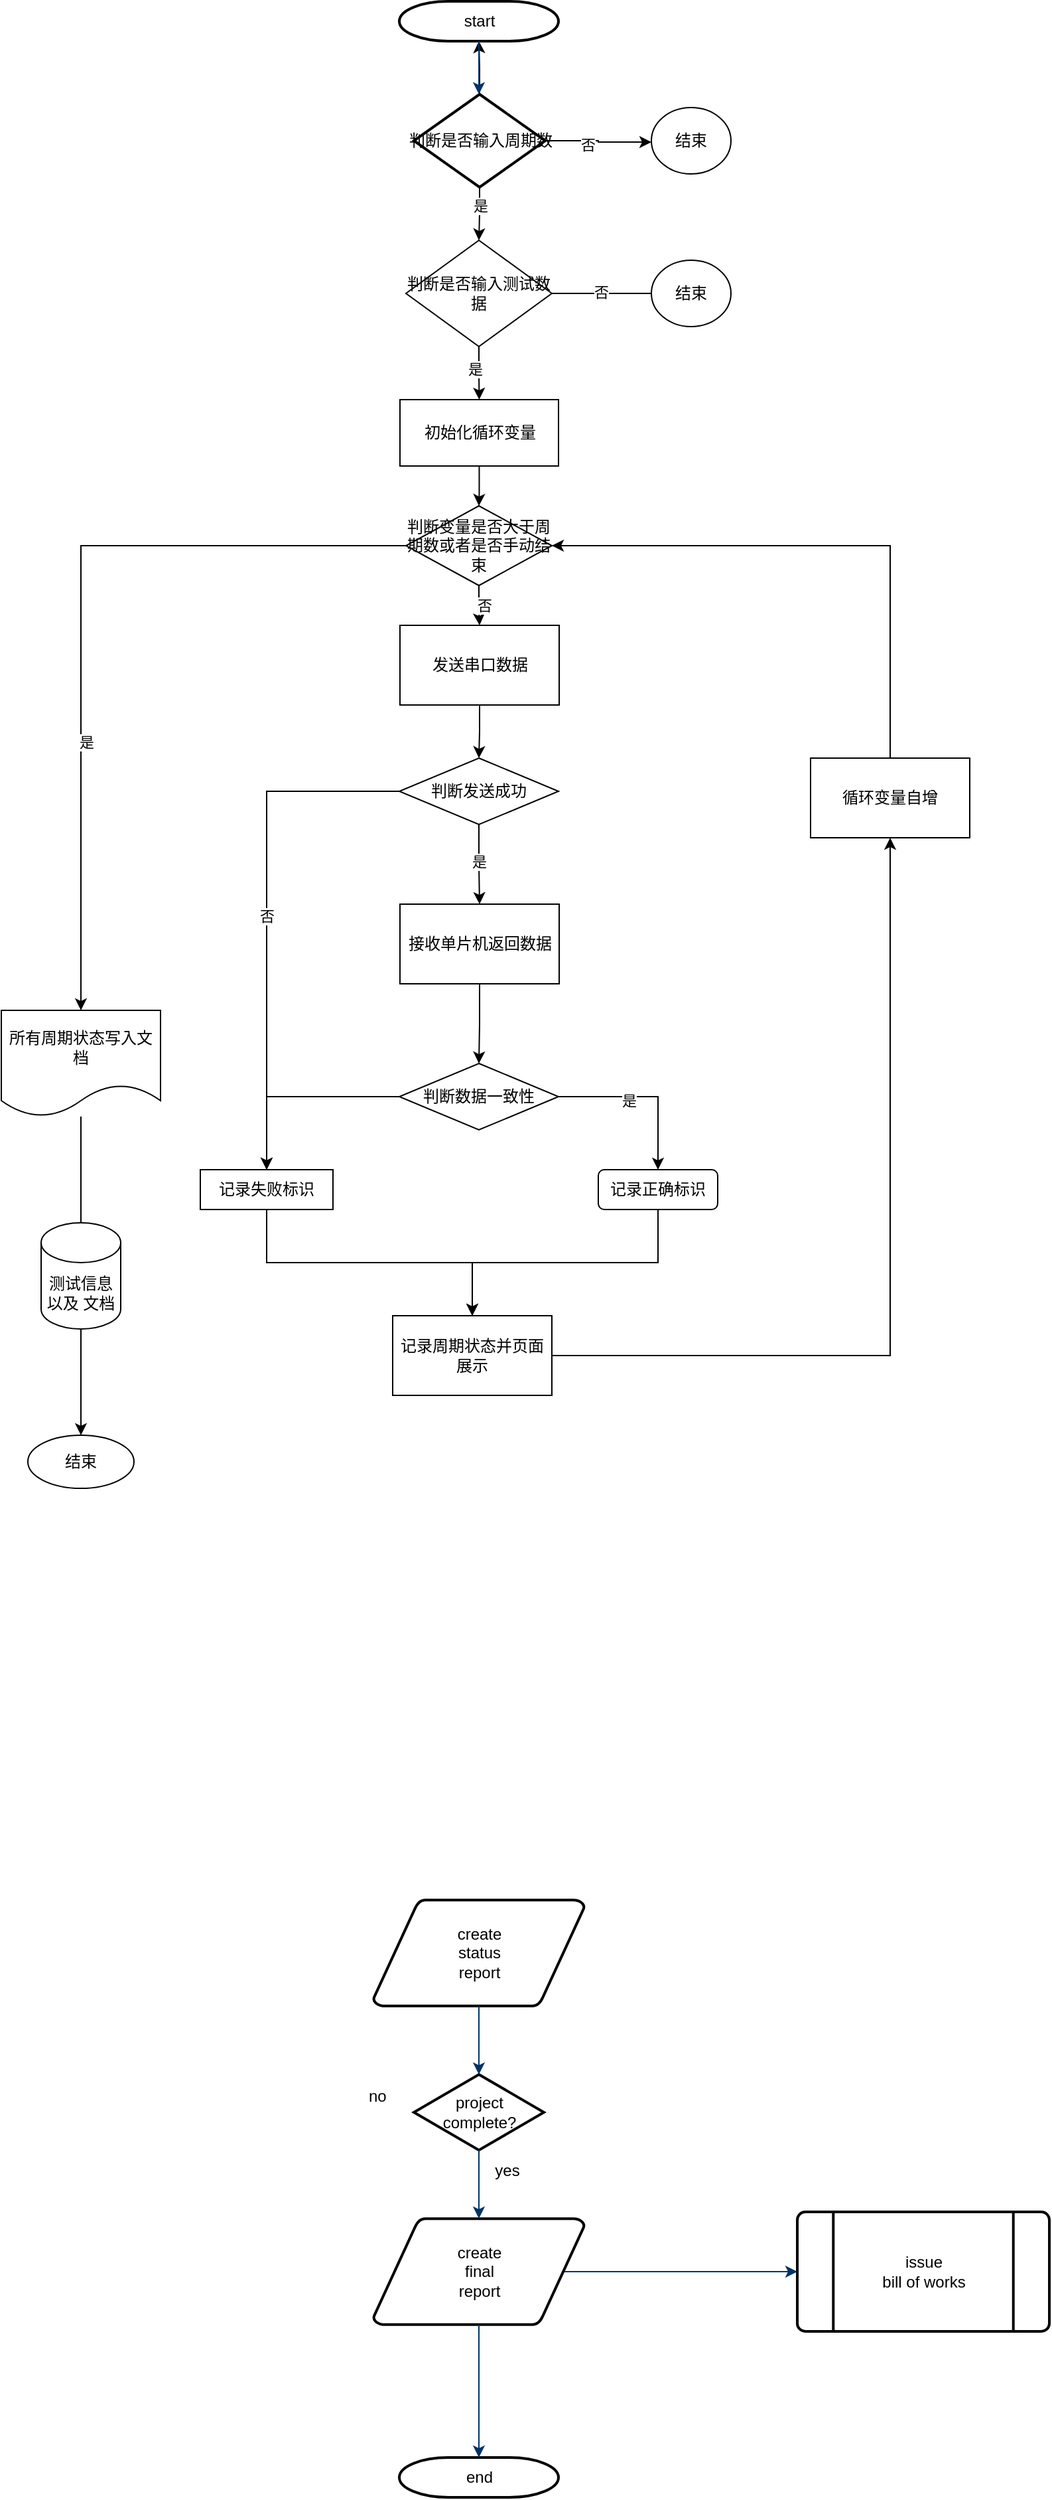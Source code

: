 <mxfile version="21.5.2" type="github">
  <diagram id="6a731a19-8d31-9384-78a2-239565b7b9f0" name="Page-1">
    <mxGraphModel dx="1946" dy="565" grid="1" gridSize="10" guides="1" tooltips="1" connect="1" arrows="1" fold="1" page="1" pageScale="1" pageWidth="1169" pageHeight="827" background="none" math="0" shadow="0">
      <root>
        <mxCell id="0" />
        <mxCell id="1" parent="0" />
        <mxCell id="2" value="start" style="shape=mxgraph.flowchart.terminator;strokeWidth=2;gradientColor=none;gradientDirection=north;fontStyle=0;html=1;" parent="1" vertex="1">
          <mxGeometry x="260" y="60" width="120" height="30" as="geometry" />
        </mxCell>
        <mxCell id="E7DTmkNFpHFhof6iy4eP-55" value="" style="edgeStyle=orthogonalEdgeStyle;rounded=0;orthogonalLoop=1;jettySize=auto;html=1;" edge="1" parent="1" source="6" target="2">
          <mxGeometry relative="1" as="geometry" />
        </mxCell>
        <mxCell id="E7DTmkNFpHFhof6iy4eP-58" style="edgeStyle=orthogonalEdgeStyle;rounded=0;orthogonalLoop=1;jettySize=auto;html=1;exitX=1;exitY=0.5;exitDx=0;exitDy=0;exitPerimeter=0;" edge="1" parent="1" source="6" target="E7DTmkNFpHFhof6iy4eP-62">
          <mxGeometry relative="1" as="geometry">
            <mxPoint x="450" y="165" as="targetPoint" />
            <Array as="points">
              <mxPoint x="410" y="165" />
              <mxPoint x="410" y="166" />
            </Array>
          </mxGeometry>
        </mxCell>
        <mxCell id="E7DTmkNFpHFhof6iy4eP-59" value="否" style="edgeLabel;html=1;align=center;verticalAlign=middle;resizable=0;points=[];" vertex="1" connectable="0" parent="E7DTmkNFpHFhof6iy4eP-58">
          <mxGeometry x="-0.205" y="-3" relative="1" as="geometry">
            <mxPoint as="offset" />
          </mxGeometry>
        </mxCell>
        <mxCell id="E7DTmkNFpHFhof6iy4eP-68" value="" style="edgeStyle=orthogonalEdgeStyle;rounded=0;orthogonalLoop=1;jettySize=auto;html=1;" edge="1" parent="1" source="6" target="E7DTmkNFpHFhof6iy4eP-65">
          <mxGeometry relative="1" as="geometry" />
        </mxCell>
        <mxCell id="E7DTmkNFpHFhof6iy4eP-69" value="是" style="edgeLabel;html=1;align=center;verticalAlign=middle;resizable=0;points=[];" vertex="1" connectable="0" parent="E7DTmkNFpHFhof6iy4eP-68">
          <mxGeometry x="-0.309" relative="1" as="geometry">
            <mxPoint as="offset" />
          </mxGeometry>
        </mxCell>
        <mxCell id="6" value="判断是否输入周期数" style="shape=mxgraph.flowchart.decision;strokeWidth=2;gradientColor=none;gradientDirection=north;fontStyle=0;html=1;" parent="1" vertex="1">
          <mxGeometry x="271" y="130" width="99" height="70" as="geometry" />
        </mxCell>
        <mxCell id="7" style="fontStyle=1;strokeColor=#003366;strokeWidth=1;html=1;" parent="1" source="2" edge="1">
          <mxGeometry relative="1" as="geometry">
            <mxPoint x="320" y="130" as="targetPoint" />
          </mxGeometry>
        </mxCell>
        <mxCell id="34" value="create&#xa;status&#xa;report" style="shape=mxgraph.flowchart.data;strokeWidth=2;gradientColor=none;gradientDirection=north;fontStyle=0;html=1;" parent="1" vertex="1">
          <mxGeometry x="240.5" y="1490" width="159" height="80" as="geometry" />
        </mxCell>
        <mxCell id="37" value="project&#xa;complete?" style="shape=mxgraph.flowchart.decision;strokeWidth=2;gradientColor=none;gradientDirection=north;fontStyle=0;html=1;" parent="1" vertex="1">
          <mxGeometry x="271" y="1621.5" width="98" height="57" as="geometry" />
        </mxCell>
        <mxCell id="38" value="create&#xa;final&#xa;report" style="shape=mxgraph.flowchart.data;strokeWidth=2;gradientColor=none;gradientDirection=north;fontStyle=0;html=1;" parent="1" vertex="1">
          <mxGeometry x="240.5" y="1730" width="159" height="80" as="geometry" />
        </mxCell>
        <mxCell id="39" value="issue&#xa;bill of works" style="shape=mxgraph.flowchart.predefined_process;strokeWidth=2;gradientColor=none;gradientDirection=north;fontStyle=0;html=1;" parent="1" vertex="1">
          <mxGeometry x="560" y="1725" width="190" height="90" as="geometry" />
        </mxCell>
        <mxCell id="40" value="end" style="shape=mxgraph.flowchart.terminator;strokeWidth=2;gradientColor=none;gradientDirection=north;fontStyle=0;html=1;" parent="1" vertex="1">
          <mxGeometry x="260" y="1910" width="120" height="30" as="geometry" />
        </mxCell>
        <mxCell id="41" value="" style="edgeStyle=elbowEdgeStyle;elbow=vertical;exitX=0.5;exitY=1;exitPerimeter=0;entryX=0.5;entryY=0;entryPerimeter=0;fontStyle=1;strokeColor=#003366;strokeWidth=1;html=1;" parent="1" source="34" target="37" edge="1">
          <mxGeometry width="100" height="100" as="geometry">
            <mxPoint y="100" as="sourcePoint" />
            <mxPoint x="100" as="targetPoint" />
          </mxGeometry>
        </mxCell>
        <mxCell id="42" value="" style="edgeStyle=elbowEdgeStyle;elbow=vertical;exitX=0.5;exitY=1;exitPerimeter=0;entryX=0.5;entryY=0;entryPerimeter=0;fontStyle=1;strokeColor=#003366;strokeWidth=1;html=1;" parent="1" source="37" target="38" edge="1">
          <mxGeometry width="100" height="100" as="geometry">
            <mxPoint y="100" as="sourcePoint" />
            <mxPoint x="100" as="targetPoint" />
          </mxGeometry>
        </mxCell>
        <mxCell id="43" value="" style="edgeStyle=elbowEdgeStyle;elbow=vertical;exitX=0.5;exitY=1;exitPerimeter=0;entryX=0.5;entryY=0;entryPerimeter=0;fontStyle=1;strokeColor=#003366;strokeWidth=1;html=1;" parent="1" source="38" target="40" edge="1">
          <mxGeometry width="100" height="100" as="geometry">
            <mxPoint y="100" as="sourcePoint" />
            <mxPoint x="100" as="targetPoint" />
          </mxGeometry>
        </mxCell>
        <mxCell id="44" value="" style="edgeStyle=elbowEdgeStyle;elbow=vertical;exitX=0.905;exitY=0.5;exitPerimeter=0;entryX=0;entryY=0.5;entryPerimeter=0;fontStyle=1;strokeColor=#003366;strokeWidth=1;html=1;" parent="1" source="38" target="39" edge="1">
          <mxGeometry width="100" height="100" as="geometry">
            <mxPoint y="100" as="sourcePoint" />
            <mxPoint x="100" as="targetPoint" />
          </mxGeometry>
        </mxCell>
        <mxCell id="53" value="yes" style="text;fontStyle=0;html=1;strokeColor=none;gradientColor=none;fillColor=none;strokeWidth=2;align=center;" parent="1" vertex="1">
          <mxGeometry x="321" y="1680" width="40" height="26" as="geometry" />
        </mxCell>
        <mxCell id="55" value="no" style="text;fontStyle=0;html=1;strokeColor=none;gradientColor=none;fillColor=none;strokeWidth=2;" parent="1" vertex="1">
          <mxGeometry x="235" y="1624" width="40" height="26" as="geometry" />
        </mxCell>
        <mxCell id="E7DTmkNFpHFhof6iy4eP-62" value="结束" style="ellipse;whiteSpace=wrap;html=1;" vertex="1" parent="1">
          <mxGeometry x="450" y="140" width="60" height="50" as="geometry" />
        </mxCell>
        <mxCell id="E7DTmkNFpHFhof6iy4eP-70" style="edgeStyle=orthogonalEdgeStyle;rounded=0;orthogonalLoop=1;jettySize=auto;html=1;exitX=1;exitY=0.5;exitDx=0;exitDy=0;" edge="1" parent="1" source="E7DTmkNFpHFhof6iy4eP-65">
          <mxGeometry relative="1" as="geometry">
            <mxPoint x="460" y="280" as="targetPoint" />
          </mxGeometry>
        </mxCell>
        <mxCell id="E7DTmkNFpHFhof6iy4eP-72" value="否" style="edgeLabel;html=1;align=center;verticalAlign=middle;resizable=0;points=[];" vertex="1" connectable="0" parent="E7DTmkNFpHFhof6iy4eP-70">
          <mxGeometry x="-0.152" y="1" relative="1" as="geometry">
            <mxPoint as="offset" />
          </mxGeometry>
        </mxCell>
        <mxCell id="E7DTmkNFpHFhof6iy4eP-77" value="" style="edgeStyle=orthogonalEdgeStyle;rounded=0;orthogonalLoop=1;jettySize=auto;html=1;" edge="1" parent="1" source="E7DTmkNFpHFhof6iy4eP-65" target="E7DTmkNFpHFhof6iy4eP-79">
          <mxGeometry relative="1" as="geometry">
            <mxPoint x="320" y="360" as="targetPoint" />
          </mxGeometry>
        </mxCell>
        <mxCell id="E7DTmkNFpHFhof6iy4eP-78" value="是" style="edgeLabel;html=1;align=center;verticalAlign=middle;resizable=0;points=[];" vertex="1" connectable="0" parent="E7DTmkNFpHFhof6iy4eP-77">
          <mxGeometry x="-0.15" y="-3" relative="1" as="geometry">
            <mxPoint as="offset" />
          </mxGeometry>
        </mxCell>
        <mxCell id="E7DTmkNFpHFhof6iy4eP-65" value="判断是否输入测试数据" style="rhombus;whiteSpace=wrap;html=1;" vertex="1" parent="1">
          <mxGeometry x="265" y="240" width="110" height="80" as="geometry" />
        </mxCell>
        <mxCell id="E7DTmkNFpHFhof6iy4eP-71" value="结束" style="ellipse;whiteSpace=wrap;html=1;" vertex="1" parent="1">
          <mxGeometry x="450" y="255" width="60" height="50" as="geometry" />
        </mxCell>
        <mxCell id="E7DTmkNFpHFhof6iy4eP-82" value="" style="edgeStyle=orthogonalEdgeStyle;rounded=0;orthogonalLoop=1;jettySize=auto;html=1;" edge="1" parent="1" source="E7DTmkNFpHFhof6iy4eP-79" target="E7DTmkNFpHFhof6iy4eP-81">
          <mxGeometry relative="1" as="geometry" />
        </mxCell>
        <mxCell id="E7DTmkNFpHFhof6iy4eP-79" value="初始化循环变量" style="rounded=0;whiteSpace=wrap;html=1;" vertex="1" parent="1">
          <mxGeometry x="260.5" y="360" width="119.5" height="50" as="geometry" />
        </mxCell>
        <mxCell id="E7DTmkNFpHFhof6iy4eP-84" value="" style="edgeStyle=orthogonalEdgeStyle;rounded=0;orthogonalLoop=1;jettySize=auto;html=1;" edge="1" parent="1" source="E7DTmkNFpHFhof6iy4eP-81" target="E7DTmkNFpHFhof6iy4eP-83">
          <mxGeometry relative="1" as="geometry" />
        </mxCell>
        <mxCell id="E7DTmkNFpHFhof6iy4eP-113" value="否" style="edgeLabel;html=1;align=center;verticalAlign=middle;resizable=0;points=[];" vertex="1" connectable="0" parent="E7DTmkNFpHFhof6iy4eP-84">
          <mxGeometry x="-0.213" y="3" relative="1" as="geometry">
            <mxPoint x="1" y="3" as="offset" />
          </mxGeometry>
        </mxCell>
        <mxCell id="E7DTmkNFpHFhof6iy4eP-116" style="edgeStyle=orthogonalEdgeStyle;rounded=0;orthogonalLoop=1;jettySize=auto;html=1;exitX=0;exitY=0.5;exitDx=0;exitDy=0;" edge="1" parent="1" source="E7DTmkNFpHFhof6iy4eP-81" target="E7DTmkNFpHFhof6iy4eP-115">
          <mxGeometry relative="1" as="geometry" />
        </mxCell>
        <mxCell id="E7DTmkNFpHFhof6iy4eP-117" value="是" style="edgeLabel;html=1;align=center;verticalAlign=middle;resizable=0;points=[];" vertex="1" connectable="0" parent="E7DTmkNFpHFhof6iy4eP-116">
          <mxGeometry x="0.321" y="4" relative="1" as="geometry">
            <mxPoint as="offset" />
          </mxGeometry>
        </mxCell>
        <mxCell id="E7DTmkNFpHFhof6iy4eP-81" value="判断变量是否大于周期数或者是否手动结束" style="rhombus;whiteSpace=wrap;html=1;" vertex="1" parent="1">
          <mxGeometry x="265" y="440" width="110" height="60" as="geometry" />
        </mxCell>
        <mxCell id="E7DTmkNFpHFhof6iy4eP-125" value="" style="edgeStyle=orthogonalEdgeStyle;rounded=0;orthogonalLoop=1;jettySize=auto;html=1;" edge="1" parent="1" source="E7DTmkNFpHFhof6iy4eP-83" target="E7DTmkNFpHFhof6iy4eP-124">
          <mxGeometry relative="1" as="geometry" />
        </mxCell>
        <mxCell id="E7DTmkNFpHFhof6iy4eP-83" value="发送串口数据" style="whiteSpace=wrap;html=1;" vertex="1" parent="1">
          <mxGeometry x="260.5" y="530" width="120" height="60" as="geometry" />
        </mxCell>
        <mxCell id="E7DTmkNFpHFhof6iy4eP-88" value="" style="edgeStyle=orthogonalEdgeStyle;rounded=0;orthogonalLoop=1;jettySize=auto;html=1;" edge="1" parent="1" source="E7DTmkNFpHFhof6iy4eP-85" target="E7DTmkNFpHFhof6iy4eP-87">
          <mxGeometry relative="1" as="geometry" />
        </mxCell>
        <mxCell id="E7DTmkNFpHFhof6iy4eP-85" value="接收单片机返回数据" style="whiteSpace=wrap;html=1;" vertex="1" parent="1">
          <mxGeometry x="260.5" y="740" width="120" height="60" as="geometry" />
        </mxCell>
        <mxCell id="E7DTmkNFpHFhof6iy4eP-90" value="" style="edgeStyle=orthogonalEdgeStyle;rounded=0;orthogonalLoop=1;jettySize=auto;html=1;" edge="1" parent="1" source="E7DTmkNFpHFhof6iy4eP-87" target="E7DTmkNFpHFhof6iy4eP-89">
          <mxGeometry relative="1" as="geometry" />
        </mxCell>
        <mxCell id="E7DTmkNFpHFhof6iy4eP-91" value="是" style="edgeLabel;html=1;align=center;verticalAlign=middle;resizable=0;points=[];" vertex="1" connectable="0" parent="E7DTmkNFpHFhof6iy4eP-90">
          <mxGeometry x="-0.187" y="-3" relative="1" as="geometry">
            <mxPoint as="offset" />
          </mxGeometry>
        </mxCell>
        <mxCell id="E7DTmkNFpHFhof6iy4eP-94" value="" style="edgeStyle=orthogonalEdgeStyle;rounded=0;orthogonalLoop=1;jettySize=auto;html=1;" edge="1" parent="1" source="E7DTmkNFpHFhof6iy4eP-87" target="E7DTmkNFpHFhof6iy4eP-93">
          <mxGeometry relative="1" as="geometry" />
        </mxCell>
        <mxCell id="E7DTmkNFpHFhof6iy4eP-87" value="判断数据一致性" style="rhombus;whiteSpace=wrap;html=1;" vertex="1" parent="1">
          <mxGeometry x="260" y="860" width="120" height="50" as="geometry" />
        </mxCell>
        <mxCell id="E7DTmkNFpHFhof6iy4eP-132" style="edgeStyle=orthogonalEdgeStyle;rounded=0;orthogonalLoop=1;jettySize=auto;html=1;exitX=0.5;exitY=1;exitDx=0;exitDy=0;entryX=0.5;entryY=0;entryDx=0;entryDy=0;" edge="1" parent="1" source="E7DTmkNFpHFhof6iy4eP-89" target="E7DTmkNFpHFhof6iy4eP-106">
          <mxGeometry relative="1" as="geometry" />
        </mxCell>
        <mxCell id="E7DTmkNFpHFhof6iy4eP-89" value="记录正确标识" style="rounded=1;whiteSpace=wrap;html=1;" vertex="1" parent="1">
          <mxGeometry x="410" y="940" width="90" height="30" as="geometry" />
        </mxCell>
        <mxCell id="E7DTmkNFpHFhof6iy4eP-130" style="edgeStyle=orthogonalEdgeStyle;rounded=0;orthogonalLoop=1;jettySize=auto;html=1;exitX=0.5;exitY=1;exitDx=0;exitDy=0;entryX=0.5;entryY=0;entryDx=0;entryDy=0;" edge="1" parent="1" source="E7DTmkNFpHFhof6iy4eP-93" target="E7DTmkNFpHFhof6iy4eP-106">
          <mxGeometry relative="1" as="geometry">
            <mxPoint x="315" y="1040" as="targetPoint" />
          </mxGeometry>
        </mxCell>
        <mxCell id="E7DTmkNFpHFhof6iy4eP-93" value="记录失败标识" style="whiteSpace=wrap;html=1;" vertex="1" parent="1">
          <mxGeometry x="110" y="940" width="100" height="30" as="geometry" />
        </mxCell>
        <mxCell id="E7DTmkNFpHFhof6iy4eP-110" style="edgeStyle=orthogonalEdgeStyle;rounded=0;orthogonalLoop=1;jettySize=auto;html=1;exitX=1;exitY=0.5;exitDx=0;exitDy=0;entryX=0.5;entryY=1;entryDx=0;entryDy=0;" edge="1" parent="1" source="E7DTmkNFpHFhof6iy4eP-106" target="E7DTmkNFpHFhof6iy4eP-109">
          <mxGeometry relative="1" as="geometry" />
        </mxCell>
        <mxCell id="E7DTmkNFpHFhof6iy4eP-106" value="记录周期状态并页面展示" style="rounded=0;whiteSpace=wrap;html=1;" vertex="1" parent="1">
          <mxGeometry x="255" y="1050" width="120" height="60" as="geometry" />
        </mxCell>
        <mxCell id="E7DTmkNFpHFhof6iy4eP-111" style="edgeStyle=orthogonalEdgeStyle;rounded=0;orthogonalLoop=1;jettySize=auto;html=1;exitX=0.5;exitY=0;exitDx=0;exitDy=0;entryX=1;entryY=0.5;entryDx=0;entryDy=0;" edge="1" parent="1" source="E7DTmkNFpHFhof6iy4eP-109" target="E7DTmkNFpHFhof6iy4eP-81">
          <mxGeometry relative="1" as="geometry" />
        </mxCell>
        <mxCell id="E7DTmkNFpHFhof6iy4eP-109" value="循环变量自增" style="rounded=0;whiteSpace=wrap;html=1;" vertex="1" parent="1">
          <mxGeometry x="570" y="630" width="120" height="60" as="geometry" />
        </mxCell>
        <mxCell id="E7DTmkNFpHFhof6iy4eP-118" style="edgeStyle=orthogonalEdgeStyle;rounded=0;orthogonalLoop=1;jettySize=auto;html=1;" edge="1" parent="1" source="E7DTmkNFpHFhof6iy4eP-115">
          <mxGeometry relative="1" as="geometry">
            <mxPoint x="20" y="990" as="targetPoint" />
          </mxGeometry>
        </mxCell>
        <mxCell id="E7DTmkNFpHFhof6iy4eP-115" value="所有周期状态写入文档" style="shape=document;whiteSpace=wrap;html=1;boundedLbl=1;" vertex="1" parent="1">
          <mxGeometry x="-40" y="820" width="120" height="80" as="geometry" />
        </mxCell>
        <mxCell id="E7DTmkNFpHFhof6iy4eP-122" value="" style="edgeStyle=orthogonalEdgeStyle;rounded=0;orthogonalLoop=1;jettySize=auto;html=1;" edge="1" parent="1" source="E7DTmkNFpHFhof6iy4eP-119" target="E7DTmkNFpHFhof6iy4eP-121">
          <mxGeometry relative="1" as="geometry" />
        </mxCell>
        <mxCell id="E7DTmkNFpHFhof6iy4eP-119" value="测试信息以及 文档" style="shape=cylinder3;whiteSpace=wrap;html=1;boundedLbl=1;backgroundOutline=1;size=15;" vertex="1" parent="1">
          <mxGeometry x="-10" y="980" width="60" height="80" as="geometry" />
        </mxCell>
        <mxCell id="E7DTmkNFpHFhof6iy4eP-121" value="结束" style="ellipse;whiteSpace=wrap;html=1;" vertex="1" parent="1">
          <mxGeometry x="-20" y="1140" width="80" height="40" as="geometry" />
        </mxCell>
        <mxCell id="E7DTmkNFpHFhof6iy4eP-126" value="" style="edgeStyle=orthogonalEdgeStyle;rounded=0;orthogonalLoop=1;jettySize=auto;html=1;" edge="1" parent="1" source="E7DTmkNFpHFhof6iy4eP-124" target="E7DTmkNFpHFhof6iy4eP-85">
          <mxGeometry relative="1" as="geometry" />
        </mxCell>
        <mxCell id="E7DTmkNFpHFhof6iy4eP-127" value="是" style="edgeLabel;html=1;align=center;verticalAlign=middle;resizable=0;points=[];" vertex="1" connectable="0" parent="E7DTmkNFpHFhof6iy4eP-126">
          <mxGeometry x="-0.081" relative="1" as="geometry">
            <mxPoint as="offset" />
          </mxGeometry>
        </mxCell>
        <mxCell id="E7DTmkNFpHFhof6iy4eP-128" style="edgeStyle=orthogonalEdgeStyle;rounded=0;orthogonalLoop=1;jettySize=auto;html=1;exitX=0;exitY=0.5;exitDx=0;exitDy=0;entryX=0.5;entryY=0;entryDx=0;entryDy=0;" edge="1" parent="1" source="E7DTmkNFpHFhof6iy4eP-124" target="E7DTmkNFpHFhof6iy4eP-93">
          <mxGeometry relative="1" as="geometry" />
        </mxCell>
        <mxCell id="E7DTmkNFpHFhof6iy4eP-129" value="否" style="edgeLabel;html=1;align=center;verticalAlign=middle;resizable=0;points=[];" vertex="1" connectable="0" parent="E7DTmkNFpHFhof6iy4eP-128">
          <mxGeometry x="0.008" relative="1" as="geometry">
            <mxPoint as="offset" />
          </mxGeometry>
        </mxCell>
        <mxCell id="E7DTmkNFpHFhof6iy4eP-124" value="判断发送成功" style="rhombus;whiteSpace=wrap;html=1;" vertex="1" parent="1">
          <mxGeometry x="260" y="630" width="120" height="50" as="geometry" />
        </mxCell>
      </root>
    </mxGraphModel>
  </diagram>
</mxfile>
